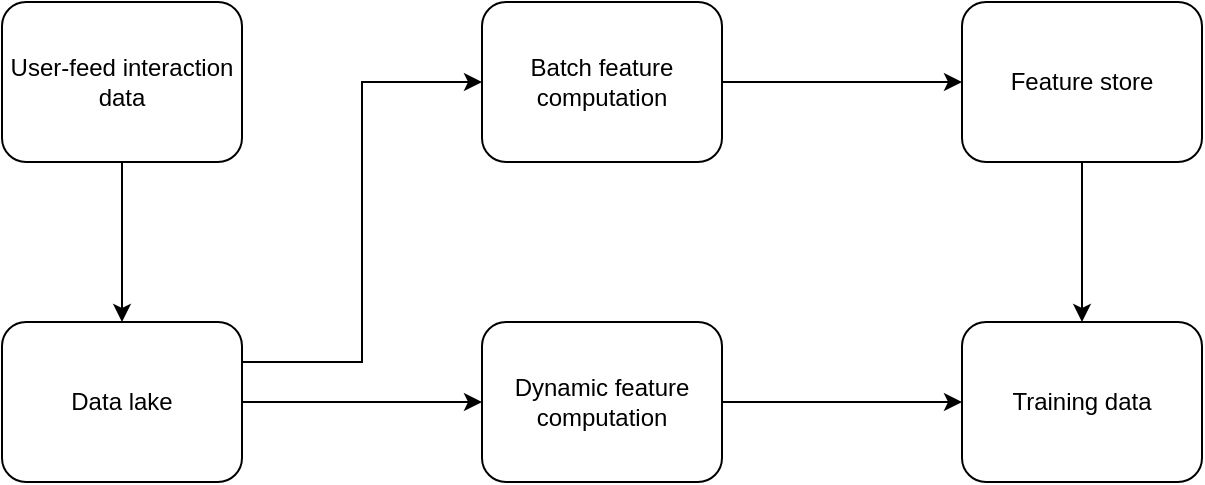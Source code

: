 <mxfile scale="1" border="0" version="25.0.3">
  <diagram id="JIO4U5yVURzNJD8ckPtT" name="Page-1">
    <mxGraphModel dx="882" dy="578" grid="1" gridSize="10" guides="1" tooltips="1" connect="1" arrows="1" fold="1" page="1" pageScale="1" pageWidth="850" pageHeight="1100" math="0" shadow="0">
      <root>
        <mxCell id="0" />
        <mxCell id="1" parent="0" />
        <mxCell id="B2bUZWWEIsz7Ak7yU3f8-2" style="edgeStyle=orthogonalEdgeStyle;rounded=0;orthogonalLoop=1;jettySize=auto;html=1;exitX=0.5;exitY=1;exitDx=0;exitDy=0;entryX=0.5;entryY=0;entryDx=0;entryDy=0;" parent="1" source="At9daDqTqGgUnNfYn9DA-1" target="At9daDqTqGgUnNfYn9DA-4" edge="1">
          <mxGeometry relative="1" as="geometry" />
        </mxCell>
        <mxCell id="At9daDqTqGgUnNfYn9DA-1" value="User-feed interaction data" style="rounded=1;whiteSpace=wrap;html=1;" parent="1" vertex="1">
          <mxGeometry x="80" y="80" width="120" height="80" as="geometry" />
        </mxCell>
        <mxCell id="B2bUZWWEIsz7Ak7yU3f8-9" style="edgeStyle=orthogonalEdgeStyle;rounded=0;orthogonalLoop=1;jettySize=auto;html=1;exitX=1;exitY=0.25;exitDx=0;exitDy=0;entryX=0;entryY=0.5;entryDx=0;entryDy=0;" parent="1" source="At9daDqTqGgUnNfYn9DA-4" target="At9daDqTqGgUnNfYn9DA-5" edge="1">
          <mxGeometry relative="1" as="geometry" />
        </mxCell>
        <mxCell id="B2bUZWWEIsz7Ak7yU3f8-10" style="edgeStyle=orthogonalEdgeStyle;rounded=0;orthogonalLoop=1;jettySize=auto;html=1;exitX=1;exitY=0.5;exitDx=0;exitDy=0;entryX=0;entryY=0.5;entryDx=0;entryDy=0;" parent="1" source="At9daDqTqGgUnNfYn9DA-4" target="At9daDqTqGgUnNfYn9DA-6" edge="1">
          <mxGeometry relative="1" as="geometry" />
        </mxCell>
        <mxCell id="At9daDqTqGgUnNfYn9DA-4" value="Data lake" style="rounded=1;whiteSpace=wrap;html=1;" parent="1" vertex="1">
          <mxGeometry x="80" y="240" width="120" height="80" as="geometry" />
        </mxCell>
        <mxCell id="At9daDqTqGgUnNfYn9DA-31" style="edgeStyle=orthogonalEdgeStyle;rounded=0;orthogonalLoop=1;jettySize=auto;html=1;exitX=1;exitY=0.5;exitDx=0;exitDy=0;entryX=0;entryY=0.5;entryDx=0;entryDy=0;" parent="1" source="At9daDqTqGgUnNfYn9DA-5" target="At9daDqTqGgUnNfYn9DA-7" edge="1">
          <mxGeometry relative="1" as="geometry" />
        </mxCell>
        <mxCell id="At9daDqTqGgUnNfYn9DA-5" value="Batch feature computation" style="rounded=1;whiteSpace=wrap;html=1;" parent="1" vertex="1">
          <mxGeometry x="320" y="80" width="120" height="80" as="geometry" />
        </mxCell>
        <mxCell id="B2bUZWWEIsz7Ak7yU3f8-8" style="edgeStyle=orthogonalEdgeStyle;rounded=0;orthogonalLoop=1;jettySize=auto;html=1;exitX=1;exitY=0.5;exitDx=0;exitDy=0;entryX=0;entryY=0.5;entryDx=0;entryDy=0;" parent="1" source="At9daDqTqGgUnNfYn9DA-6" target="At9daDqTqGgUnNfYn9DA-8" edge="1">
          <mxGeometry relative="1" as="geometry" />
        </mxCell>
        <mxCell id="At9daDqTqGgUnNfYn9DA-6" value="Dynamic feature computation" style="rounded=1;whiteSpace=wrap;html=1;" parent="1" vertex="1">
          <mxGeometry x="320" y="240" width="120" height="80" as="geometry" />
        </mxCell>
        <mxCell id="B2bUZWWEIsz7Ak7yU3f8-7" style="edgeStyle=orthogonalEdgeStyle;rounded=0;orthogonalLoop=1;jettySize=auto;html=1;exitX=0.5;exitY=1;exitDx=0;exitDy=0;entryX=0.5;entryY=0;entryDx=0;entryDy=0;" parent="1" source="At9daDqTqGgUnNfYn9DA-7" target="At9daDqTqGgUnNfYn9DA-8" edge="1">
          <mxGeometry relative="1" as="geometry" />
        </mxCell>
        <mxCell id="At9daDqTqGgUnNfYn9DA-7" value="Feature store" style="rounded=1;whiteSpace=wrap;html=1;" parent="1" vertex="1">
          <mxGeometry x="560" y="80" width="120" height="80" as="geometry" />
        </mxCell>
        <mxCell id="At9daDqTqGgUnNfYn9DA-8" value="Training data" style="rounded=1;whiteSpace=wrap;html=1;" parent="1" vertex="1">
          <mxGeometry x="560" y="240" width="120" height="80" as="geometry" />
        </mxCell>
      </root>
    </mxGraphModel>
  </diagram>
</mxfile>
